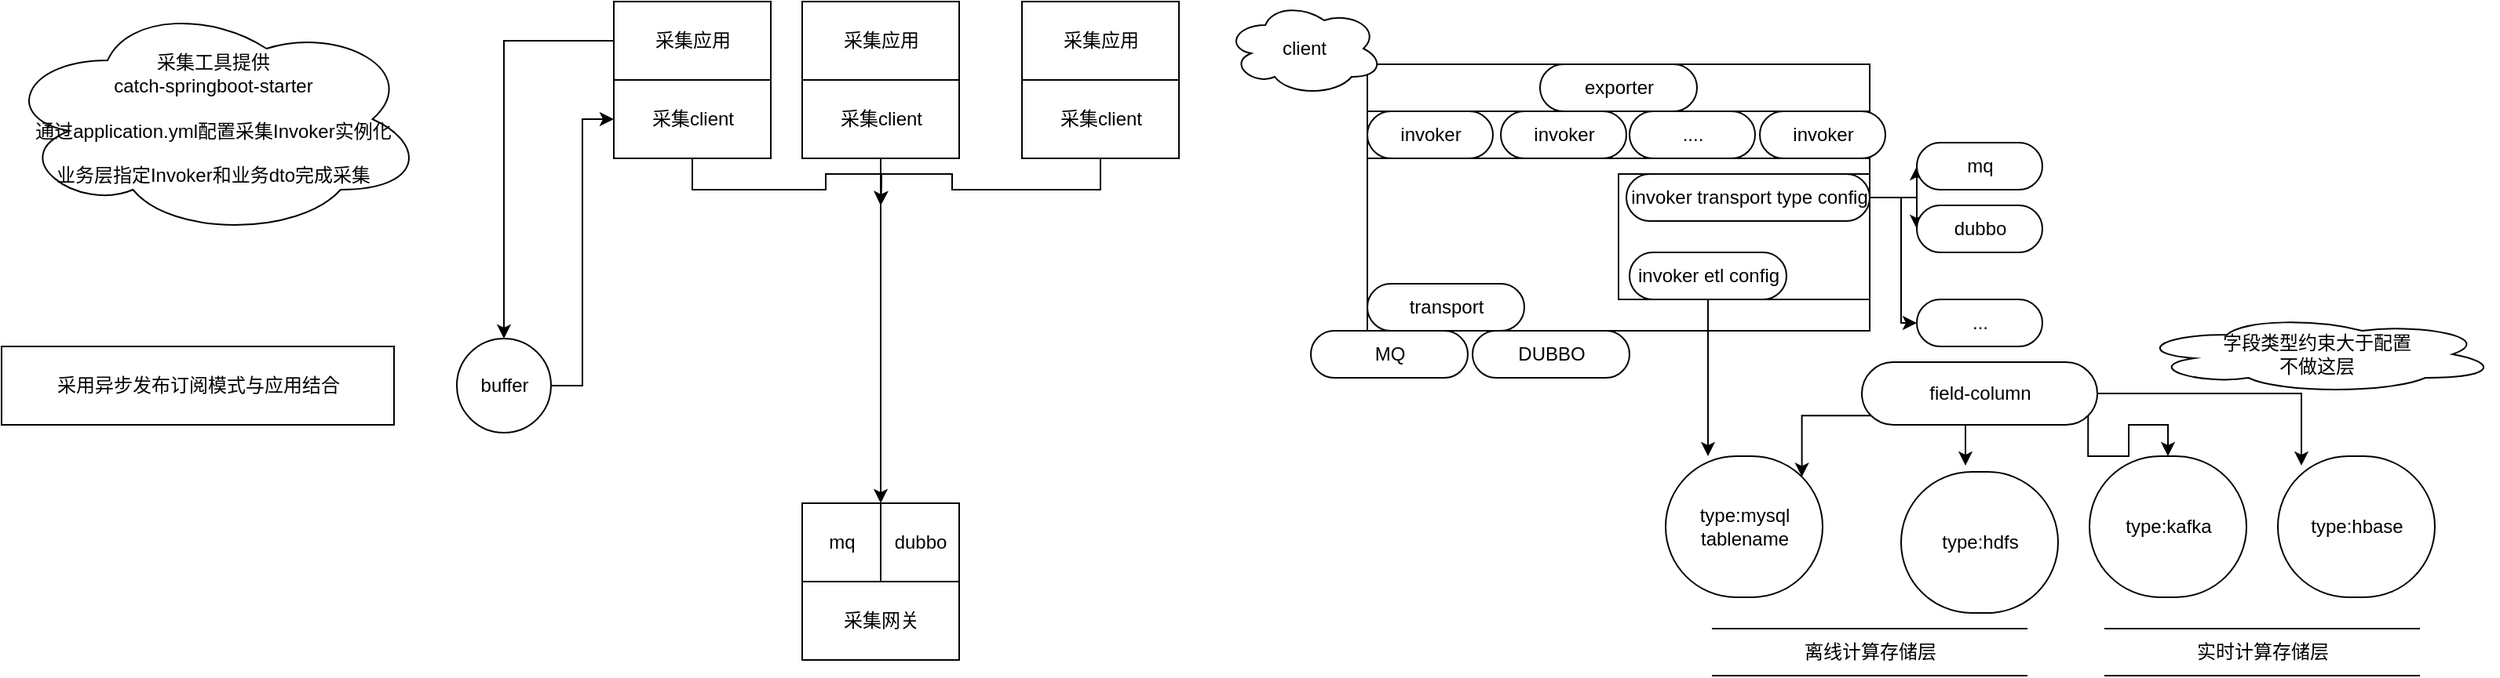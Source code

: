 <mxfile version="14.1.8" type="github">
  <diagram id="pvPzZ4vwgpOlM0rEqQq-" name="Page-1">
    <mxGraphModel dx="2804" dy="2094" grid="1" gridSize="10" guides="1" tooltips="1" connect="1" arrows="1" fold="1" page="1" pageScale="1" pageWidth="827" pageHeight="1169" math="0" shadow="0">
      <root>
        <mxCell id="0" />
        <mxCell id="1" parent="0" />
        <mxCell id="2XqTr8dZVmVOt3gJeMsM-8" value="" style="html=1;dashed=0;whitespace=wrap;" vertex="1" parent="1">
          <mxGeometry x="480" y="-40" width="320" height="170" as="geometry" />
        </mxCell>
        <mxCell id="2XqTr8dZVmVOt3gJeMsM-24" value="" style="html=1;dashed=0;whitespace=wrap;" vertex="1" parent="1">
          <mxGeometry x="480" y="-10" width="320" height="30" as="geometry" />
        </mxCell>
        <mxCell id="2XqTr8dZVmVOt3gJeMsM-23" value="" style="html=1;dashed=0;whitespace=wrap;" vertex="1" parent="1">
          <mxGeometry x="640" y="30" width="160" height="80" as="geometry" />
        </mxCell>
        <mxCell id="2XqTr8dZVmVOt3gJeMsM-6" style="edgeStyle=orthogonalEdgeStyle;rounded=0;orthogonalLoop=1;jettySize=auto;html=1;exitX=0.5;exitY=1;exitDx=0;exitDy=0;entryX=0;entryY=0;entryDx=0;entryDy=0;" edge="1" parent="1" source="2XqTr8dZVmVOt3gJeMsM-1" target="2XqTr8dZVmVOt3gJeMsM-5">
          <mxGeometry relative="1" as="geometry" />
        </mxCell>
        <mxCell id="2XqTr8dZVmVOt3gJeMsM-1" value="采集client" style="html=1;dashed=0;whitespace=wrap;" vertex="1" parent="1">
          <mxGeometry x="120" y="-30" width="100" height="50" as="geometry" />
        </mxCell>
        <mxCell id="2XqTr8dZVmVOt3gJeMsM-2" value="采集网关" style="html=1;dashed=0;whitespace=wrap;" vertex="1" parent="1">
          <mxGeometry x="120" y="290" width="100" height="50" as="geometry" />
        </mxCell>
        <mxCell id="2XqTr8dZVmVOt3gJeMsM-3" value="mq" style="html=1;dashed=0;whitespace=wrap;" vertex="1" parent="1">
          <mxGeometry x="120" y="240" width="50" height="50" as="geometry" />
        </mxCell>
        <mxCell id="2XqTr8dZVmVOt3gJeMsM-5" value="dubbo" style="html=1;dashed=0;whitespace=wrap;" vertex="1" parent="1">
          <mxGeometry x="170" y="240" width="50" height="50" as="geometry" />
        </mxCell>
        <mxCell id="2XqTr8dZVmVOt3gJeMsM-10" value="exporter" style="html=1;dashed=0;whitespace=wrap;shape=mxgraph.dfd.start" vertex="1" parent="1">
          <mxGeometry x="590" y="-40" width="100" height="30" as="geometry" />
        </mxCell>
        <mxCell id="2XqTr8dZVmVOt3gJeMsM-13" value="client" style="shape=cloud;whiteSpace=wrap;html=1;" vertex="1" parent="1">
          <mxGeometry x="390" y="-80" width="100" height="60" as="geometry" />
        </mxCell>
        <mxCell id="2XqTr8dZVmVOt3gJeMsM-14" value="invoker" style="html=1;dashed=0;whitespace=wrap;shape=mxgraph.dfd.start" vertex="1" parent="1">
          <mxGeometry x="480" y="-10" width="80" height="30" as="geometry" />
        </mxCell>
        <mxCell id="2XqTr8dZVmVOt3gJeMsM-15" value="invoker" style="html=1;dashed=0;whitespace=wrap;shape=mxgraph.dfd.start" vertex="1" parent="1">
          <mxGeometry x="565" y="-10" width="80" height="30" as="geometry" />
        </mxCell>
        <mxCell id="2XqTr8dZVmVOt3gJeMsM-16" value="...." style="html=1;dashed=0;whitespace=wrap;shape=mxgraph.dfd.start" vertex="1" parent="1">
          <mxGeometry x="647" y="-10" width="80" height="30" as="geometry" />
        </mxCell>
        <mxCell id="2XqTr8dZVmVOt3gJeMsM-17" value="invoker" style="html=1;dashed=0;whitespace=wrap;shape=mxgraph.dfd.start" vertex="1" parent="1">
          <mxGeometry x="730" y="-10" width="80" height="30" as="geometry" />
        </mxCell>
        <mxCell id="2XqTr8dZVmVOt3gJeMsM-26" style="edgeStyle=orthogonalEdgeStyle;rounded=0;orthogonalLoop=1;jettySize=auto;html=1;exitX=0.5;exitY=0.5;exitDx=0;exitDy=15;exitPerimeter=0;entryX=0.27;entryY=0;entryDx=0;entryDy=0;entryPerimeter=0;" edge="1" parent="1" source="2XqTr8dZVmVOt3gJeMsM-18" target="2XqTr8dZVmVOt3gJeMsM-25">
          <mxGeometry relative="1" as="geometry" />
        </mxCell>
        <mxCell id="2XqTr8dZVmVOt3gJeMsM-18" value="invoker etl config" style="html=1;dashed=0;whitespace=wrap;shape=mxgraph.dfd.start" vertex="1" parent="1">
          <mxGeometry x="647" y="80" width="100" height="30" as="geometry" />
        </mxCell>
        <mxCell id="2XqTr8dZVmVOt3gJeMsM-31" style="edgeStyle=orthogonalEdgeStyle;rounded=0;orthogonalLoop=1;jettySize=auto;html=1;exitX=1;exitY=0.5;exitDx=0;exitDy=0;exitPerimeter=0;entryX=0;entryY=0.5;entryDx=0;entryDy=0;entryPerimeter=0;" edge="1" parent="1" source="2XqTr8dZVmVOt3gJeMsM-19" target="2XqTr8dZVmVOt3gJeMsM-28">
          <mxGeometry relative="1" as="geometry" />
        </mxCell>
        <mxCell id="2XqTr8dZVmVOt3gJeMsM-32" style="edgeStyle=orthogonalEdgeStyle;rounded=0;orthogonalLoop=1;jettySize=auto;html=1;exitX=1;exitY=0.5;exitDx=0;exitDy=0;exitPerimeter=0;entryX=0;entryY=0.5;entryDx=0;entryDy=0;entryPerimeter=0;" edge="1" parent="1" source="2XqTr8dZVmVOt3gJeMsM-19" target="2XqTr8dZVmVOt3gJeMsM-29">
          <mxGeometry relative="1" as="geometry" />
        </mxCell>
        <mxCell id="2XqTr8dZVmVOt3gJeMsM-33" style="edgeStyle=orthogonalEdgeStyle;rounded=0;orthogonalLoop=1;jettySize=auto;html=1;exitX=1;exitY=0.5;exitDx=0;exitDy=0;exitPerimeter=0;entryX=0;entryY=0.5;entryDx=0;entryDy=0;entryPerimeter=0;" edge="1" parent="1" source="2XqTr8dZVmVOt3gJeMsM-19" target="2XqTr8dZVmVOt3gJeMsM-30">
          <mxGeometry relative="1" as="geometry">
            <Array as="points">
              <mxPoint x="820" y="45" />
              <mxPoint x="820" y="125" />
            </Array>
          </mxGeometry>
        </mxCell>
        <mxCell id="2XqTr8dZVmVOt3gJeMsM-19" value="invoker transport type config" style="html=1;dashed=0;whitespace=wrap;shape=mxgraph.dfd.start" vertex="1" parent="1">
          <mxGeometry x="645" y="30" width="155" height="30" as="geometry" />
        </mxCell>
        <mxCell id="2XqTr8dZVmVOt3gJeMsM-20" value="transport" style="html=1;dashed=0;whitespace=wrap;shape=mxgraph.dfd.start" vertex="1" parent="1">
          <mxGeometry x="480" y="100" width="100" height="30" as="geometry" />
        </mxCell>
        <mxCell id="2XqTr8dZVmVOt3gJeMsM-21" value="MQ" style="html=1;dashed=0;whitespace=wrap;shape=mxgraph.dfd.start" vertex="1" parent="1">
          <mxGeometry x="444" y="130" width="100" height="30" as="geometry" />
        </mxCell>
        <mxCell id="2XqTr8dZVmVOt3gJeMsM-22" value="DUBBO" style="html=1;dashed=0;whitespace=wrap;shape=mxgraph.dfd.start" vertex="1" parent="1">
          <mxGeometry x="547" y="130" width="100" height="30" as="geometry" />
        </mxCell>
        <mxCell id="2XqTr8dZVmVOt3gJeMsM-25" value="type:mysql&lt;br&gt;tablename" style="html=1;dashed=0;whitespace=wrap;shape=mxgraph.dfd.start" vertex="1" parent="1">
          <mxGeometry x="670" y="210" width="100" height="90" as="geometry" />
        </mxCell>
        <mxCell id="2XqTr8dZVmVOt3gJeMsM-40" style="edgeStyle=orthogonalEdgeStyle;rounded=0;orthogonalLoop=1;jettySize=auto;html=1;exitX=0;exitY=0;exitDx=5.86;exitDy=34.14;exitPerimeter=0;entryX=0;entryY=0;entryDx=86.815;entryDy=13.185;entryPerimeter=0;" edge="1" parent="1" source="2XqTr8dZVmVOt3gJeMsM-27" target="2XqTr8dZVmVOt3gJeMsM-25">
          <mxGeometry relative="1" as="geometry" />
        </mxCell>
        <mxCell id="2XqTr8dZVmVOt3gJeMsM-41" style="edgeStyle=orthogonalEdgeStyle;rounded=0;orthogonalLoop=1;jettySize=auto;html=1;exitX=0.5;exitY=0.5;exitDx=0;exitDy=20;exitPerimeter=0;entryX=0.41;entryY=-0.044;entryDx=0;entryDy=0;entryPerimeter=0;" edge="1" parent="1" source="2XqTr8dZVmVOt3gJeMsM-27" target="2XqTr8dZVmVOt3gJeMsM-39">
          <mxGeometry relative="1" as="geometry" />
        </mxCell>
        <mxCell id="2XqTr8dZVmVOt3gJeMsM-42" style="edgeStyle=orthogonalEdgeStyle;rounded=0;orthogonalLoop=1;jettySize=auto;html=1;exitX=1;exitY=0.5;exitDx=0;exitDy=0;exitPerimeter=0;entryX=0.15;entryY=0.067;entryDx=0;entryDy=0;entryPerimeter=0;" edge="1" parent="1" source="2XqTr8dZVmVOt3gJeMsM-27" target="2XqTr8dZVmVOt3gJeMsM-35">
          <mxGeometry relative="1" as="geometry" />
        </mxCell>
        <mxCell id="2XqTr8dZVmVOt3gJeMsM-43" style="edgeStyle=orthogonalEdgeStyle;rounded=0;orthogonalLoop=1;jettySize=auto;html=1;exitX=0;exitY=0;exitDx=144.14;exitDy=34.14;exitPerimeter=0;" edge="1" parent="1" source="2XqTr8dZVmVOt3gJeMsM-27" target="2XqTr8dZVmVOt3gJeMsM-34">
          <mxGeometry relative="1" as="geometry" />
        </mxCell>
        <mxCell id="2XqTr8dZVmVOt3gJeMsM-27" value="field-column" style="html=1;dashed=0;whitespace=wrap;shape=mxgraph.dfd.start" vertex="1" parent="1">
          <mxGeometry x="795" y="150" width="150" height="40" as="geometry" />
        </mxCell>
        <mxCell id="2XqTr8dZVmVOt3gJeMsM-28" value="mq" style="html=1;dashed=0;whitespace=wrap;shape=mxgraph.dfd.start" vertex="1" parent="1">
          <mxGeometry x="830" y="10" width="80" height="30" as="geometry" />
        </mxCell>
        <mxCell id="2XqTr8dZVmVOt3gJeMsM-29" value="dubbo" style="html=1;dashed=0;whitespace=wrap;shape=mxgraph.dfd.start" vertex="1" parent="1">
          <mxGeometry x="830" y="50" width="80" height="30" as="geometry" />
        </mxCell>
        <mxCell id="2XqTr8dZVmVOt3gJeMsM-30" value="..." style="html=1;dashed=0;whitespace=wrap;shape=mxgraph.dfd.start" vertex="1" parent="1">
          <mxGeometry x="830" y="110" width="80" height="30" as="geometry" />
        </mxCell>
        <mxCell id="2XqTr8dZVmVOt3gJeMsM-34" value="type:kafka&lt;br&gt;" style="html=1;dashed=0;whitespace=wrap;shape=mxgraph.dfd.start" vertex="1" parent="1">
          <mxGeometry x="940" y="210" width="100" height="90" as="geometry" />
        </mxCell>
        <mxCell id="2XqTr8dZVmVOt3gJeMsM-35" value="type:hbase" style="html=1;dashed=0;whitespace=wrap;shape=mxgraph.dfd.start" vertex="1" parent="1">
          <mxGeometry x="1060" y="210" width="100" height="90" as="geometry" />
        </mxCell>
        <mxCell id="2XqTr8dZVmVOt3gJeMsM-37" value="离线计算存储层" style="html=1;dashed=0;whitespace=wrap;shape=partialRectangle;right=0;left=0;" vertex="1" parent="1">
          <mxGeometry x="700" y="320" width="200" height="30" as="geometry" />
        </mxCell>
        <mxCell id="2XqTr8dZVmVOt3gJeMsM-38" value="实时计算存储层" style="html=1;dashed=0;whitespace=wrap;shape=partialRectangle;right=0;left=0;" vertex="1" parent="1">
          <mxGeometry x="950" y="320" width="200" height="30" as="geometry" />
        </mxCell>
        <mxCell id="2XqTr8dZVmVOt3gJeMsM-39" value="type:hdfs" style="html=1;dashed=0;whitespace=wrap;shape=mxgraph.dfd.start" vertex="1" parent="1">
          <mxGeometry x="820" y="220" width="100" height="90" as="geometry" />
        </mxCell>
        <mxCell id="2XqTr8dZVmVOt3gJeMsM-44" value="字段类型约束大于配置&lt;br&gt;不做这层" style="shape=cloud;whiteSpace=wrap;html=1;" vertex="1" parent="1">
          <mxGeometry x="970" y="120" width="230" height="50" as="geometry" />
        </mxCell>
        <mxCell id="2XqTr8dZVmVOt3gJeMsM-45" value="采集应用" style="html=1;dashed=0;whitespace=wrap;" vertex="1" parent="1">
          <mxGeometry x="120" y="-80" width="100" height="50" as="geometry" />
        </mxCell>
        <mxCell id="2XqTr8dZVmVOt3gJeMsM-46" value="采集应用" style="html=1;dashed=0;whitespace=wrap;" vertex="1" parent="1">
          <mxGeometry x="260" y="-80" width="100" height="50" as="geometry" />
        </mxCell>
        <mxCell id="2XqTr8dZVmVOt3gJeMsM-57" style="edgeStyle=orthogonalEdgeStyle;rounded=0;orthogonalLoop=1;jettySize=auto;html=1;exitX=0;exitY=0.5;exitDx=0;exitDy=0;entryX=0.5;entryY=0;entryDx=0;entryDy=0;" edge="1" parent="1" source="2XqTr8dZVmVOt3gJeMsM-47" target="2XqTr8dZVmVOt3gJeMsM-56">
          <mxGeometry relative="1" as="geometry" />
        </mxCell>
        <mxCell id="2XqTr8dZVmVOt3gJeMsM-47" value="采集应用" style="html=1;dashed=0;whitespace=wrap;" vertex="1" parent="1">
          <mxGeometry y="-80" width="100" height="50" as="geometry" />
        </mxCell>
        <mxCell id="2XqTr8dZVmVOt3gJeMsM-51" style="edgeStyle=orthogonalEdgeStyle;rounded=0;orthogonalLoop=1;jettySize=auto;html=1;exitX=0.5;exitY=1;exitDx=0;exitDy=0;" edge="1" parent="1" source="2XqTr8dZVmVOt3gJeMsM-48">
          <mxGeometry relative="1" as="geometry">
            <mxPoint x="170" y="50" as="targetPoint" />
          </mxGeometry>
        </mxCell>
        <mxCell id="2XqTr8dZVmVOt3gJeMsM-48" value="采集client" style="html=1;dashed=0;whitespace=wrap;" vertex="1" parent="1">
          <mxGeometry x="260" y="-30" width="100" height="50" as="geometry" />
        </mxCell>
        <mxCell id="2XqTr8dZVmVOt3gJeMsM-50" style="edgeStyle=orthogonalEdgeStyle;rounded=0;orthogonalLoop=1;jettySize=auto;html=1;exitX=0.5;exitY=1;exitDx=0;exitDy=0;" edge="1" parent="1" source="2XqTr8dZVmVOt3gJeMsM-49">
          <mxGeometry relative="1" as="geometry">
            <mxPoint x="170" y="50" as="targetPoint" />
          </mxGeometry>
        </mxCell>
        <mxCell id="2XqTr8dZVmVOt3gJeMsM-49" value="采集client" style="html=1;dashed=0;whitespace=wrap;" vertex="1" parent="1">
          <mxGeometry y="-30" width="100" height="50" as="geometry" />
        </mxCell>
        <mxCell id="2XqTr8dZVmVOt3gJeMsM-54" value="采集工具提供&lt;br&gt;catch-springboot-starter&lt;br&gt;&lt;br&gt;通过application.yml配置采集Invoker实例化&lt;br&gt;&lt;br&gt;业务层指定Invoker和业务dto完成采集" style="shape=cloud;whiteSpace=wrap;html=1;" vertex="1" parent="1">
          <mxGeometry x="-390" y="-80" width="270" height="150" as="geometry" />
        </mxCell>
        <mxCell id="2XqTr8dZVmVOt3gJeMsM-55" value="采用异步发布订阅模式与应用结合" style="html=1;dashed=0;whitespace=wrap;" vertex="1" parent="1">
          <mxGeometry x="-390" y="140" width="250" height="50" as="geometry" />
        </mxCell>
        <mxCell id="2XqTr8dZVmVOt3gJeMsM-58" style="edgeStyle=orthogonalEdgeStyle;rounded=0;orthogonalLoop=1;jettySize=auto;html=1;exitX=1;exitY=0.5;exitDx=0;exitDy=0;entryX=0;entryY=0.5;entryDx=0;entryDy=0;" edge="1" parent="1" source="2XqTr8dZVmVOt3gJeMsM-56" target="2XqTr8dZVmVOt3gJeMsM-49">
          <mxGeometry relative="1" as="geometry" />
        </mxCell>
        <mxCell id="2XqTr8dZVmVOt3gJeMsM-56" value="buffer" style="shape=ellipse;html=1;dashed=0;whitespace=wrap;aspect=fixed;perimeter=ellipsePerimeter;" vertex="1" parent="1">
          <mxGeometry x="-100" y="135" width="60" height="60" as="geometry" />
        </mxCell>
      </root>
    </mxGraphModel>
  </diagram>
</mxfile>
